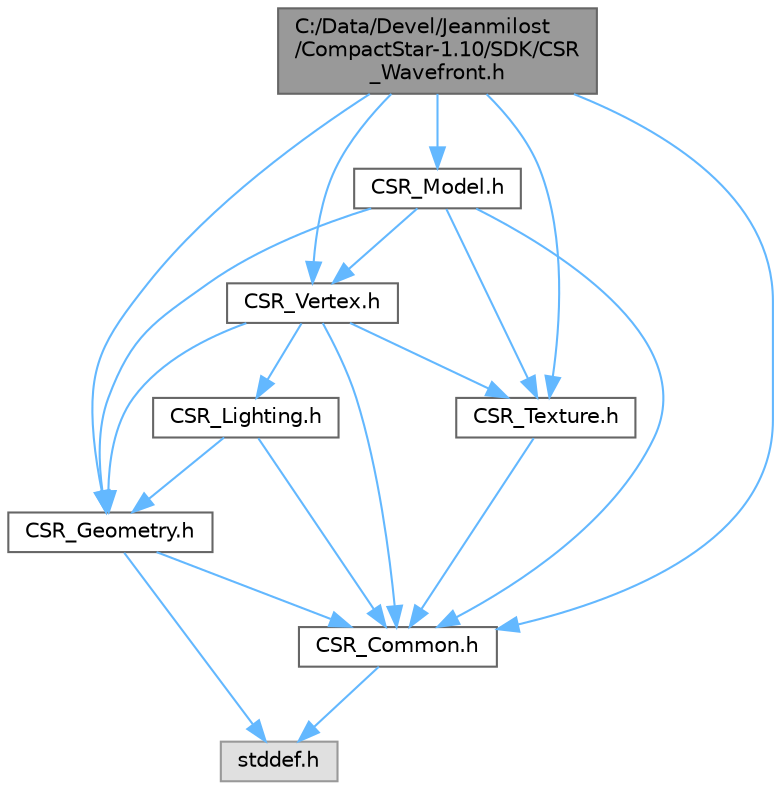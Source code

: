 digraph "C:/Data/Devel/Jeanmilost/CompactStar-1.10/SDK/CSR_Wavefront.h"
{
 // LATEX_PDF_SIZE
  bgcolor="transparent";
  edge [fontname=Helvetica,fontsize=10,labelfontname=Helvetica,labelfontsize=10];
  node [fontname=Helvetica,fontsize=10,shape=box,height=0.2,width=0.4];
  Node1 [id="Node000001",label="C:/Data/Devel/Jeanmilost\l/CompactStar-1.10/SDK/CSR\l_Wavefront.h",height=0.2,width=0.4,color="gray40", fillcolor="grey60", style="filled", fontcolor="black",tooltip=" "];
  Node1 -> Node2 [id="edge1_Node000001_Node000002",color="steelblue1",style="solid",tooltip=" "];
  Node2 [id="Node000002",label="CSR_Common.h",height=0.2,width=0.4,color="grey40", fillcolor="white", style="filled",URL="$_c_s_r___common_8h.html",tooltip=" "];
  Node2 -> Node3 [id="edge2_Node000002_Node000003",color="steelblue1",style="solid",tooltip=" "];
  Node3 [id="Node000003",label="stddef.h",height=0.2,width=0.4,color="grey60", fillcolor="#E0E0E0", style="filled",tooltip=" "];
  Node1 -> Node4 [id="edge3_Node000001_Node000004",color="steelblue1",style="solid",tooltip=" "];
  Node4 [id="Node000004",label="CSR_Geometry.h",height=0.2,width=0.4,color="grey40", fillcolor="white", style="filled",URL="$_c_s_r___geometry_8h.html",tooltip=" "];
  Node4 -> Node3 [id="edge4_Node000004_Node000003",color="steelblue1",style="solid",tooltip=" "];
  Node4 -> Node2 [id="edge5_Node000004_Node000002",color="steelblue1",style="solid",tooltip=" "];
  Node1 -> Node5 [id="edge6_Node000001_Node000005",color="steelblue1",style="solid",tooltip=" "];
  Node5 [id="Node000005",label="CSR_Texture.h",height=0.2,width=0.4,color="grey40", fillcolor="white", style="filled",URL="$_c_s_r___texture_8h.html",tooltip=" "];
  Node5 -> Node2 [id="edge7_Node000005_Node000002",color="steelblue1",style="solid",tooltip=" "];
  Node1 -> Node6 [id="edge8_Node000001_Node000006",color="steelblue1",style="solid",tooltip=" "];
  Node6 [id="Node000006",label="CSR_Vertex.h",height=0.2,width=0.4,color="grey40", fillcolor="white", style="filled",URL="$_c_s_r___vertex_8h.html",tooltip=" "];
  Node6 -> Node2 [id="edge9_Node000006_Node000002",color="steelblue1",style="solid",tooltip=" "];
  Node6 -> Node4 [id="edge10_Node000006_Node000004",color="steelblue1",style="solid",tooltip=" "];
  Node6 -> Node5 [id="edge11_Node000006_Node000005",color="steelblue1",style="solid",tooltip=" "];
  Node6 -> Node7 [id="edge12_Node000006_Node000007",color="steelblue1",style="solid",tooltip=" "];
  Node7 [id="Node000007",label="CSR_Lighting.h",height=0.2,width=0.4,color="grey40", fillcolor="white", style="filled",URL="$_c_s_r___lighting_8h.html",tooltip=" "];
  Node7 -> Node2 [id="edge13_Node000007_Node000002",color="steelblue1",style="solid",tooltip=" "];
  Node7 -> Node4 [id="edge14_Node000007_Node000004",color="steelblue1",style="solid",tooltip=" "];
  Node1 -> Node8 [id="edge15_Node000001_Node000008",color="steelblue1",style="solid",tooltip=" "];
  Node8 [id="Node000008",label="CSR_Model.h",height=0.2,width=0.4,color="grey40", fillcolor="white", style="filled",URL="$_c_s_r___model_8h.html",tooltip=" "];
  Node8 -> Node2 [id="edge16_Node000008_Node000002",color="steelblue1",style="solid",tooltip=" "];
  Node8 -> Node4 [id="edge17_Node000008_Node000004",color="steelblue1",style="solid",tooltip=" "];
  Node8 -> Node6 [id="edge18_Node000008_Node000006",color="steelblue1",style="solid",tooltip=" "];
  Node8 -> Node5 [id="edge19_Node000008_Node000005",color="steelblue1",style="solid",tooltip=" "];
}
